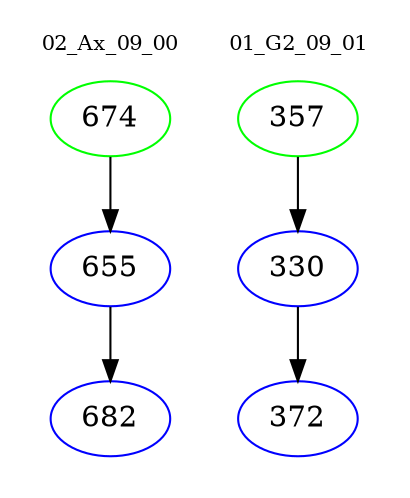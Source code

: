 digraph{
subgraph cluster_0 {
color = white
label = "02_Ax_09_00";
fontsize=10;
T0_674 [label="674", color="green"]
T0_674 -> T0_655 [color="black"]
T0_655 [label="655", color="blue"]
T0_655 -> T0_682 [color="black"]
T0_682 [label="682", color="blue"]
}
subgraph cluster_1 {
color = white
label = "01_G2_09_01";
fontsize=10;
T1_357 [label="357", color="green"]
T1_357 -> T1_330 [color="black"]
T1_330 [label="330", color="blue"]
T1_330 -> T1_372 [color="black"]
T1_372 [label="372", color="blue"]
}
}
